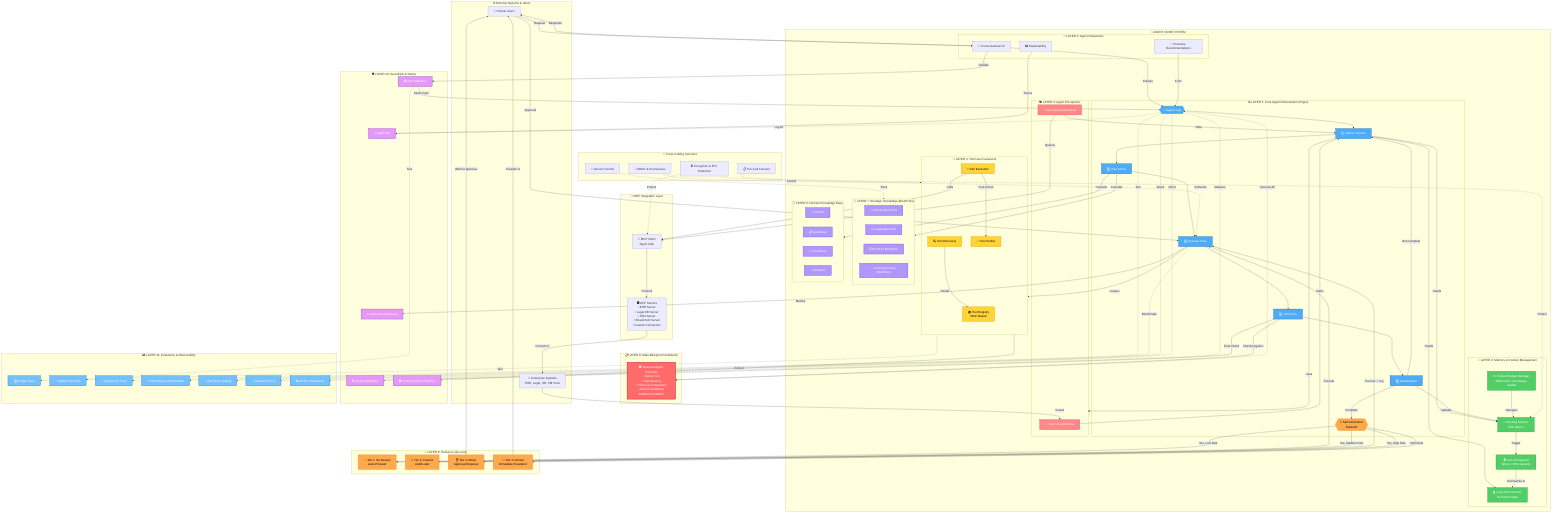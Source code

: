 graph TB
    subgraph External["🌐 External Systems & Users"]
        USER[👤 Human Users]
        EXT_SYS[🏢 Enterprise Systems<br/>EHR, Legal, HR, PM Tools]
    end

    subgraph MetaLayer["📋 LAYER 8: Meta-Blueprint Constitution"]
        META[🛡️ Universal Agent Principles<br/>• Safety First<br/>• Transparency<br/>• Privacy & Compliance<br/>• Ethical Guidelines<br/>ALWAYS LOADED]
    end

    subgraph AgentCore["🤖 AGENT CORE SYSTEM"]
        
        subgraph Layer1["⚙️ LAYER 1: Core Agent Orchestration Engine"]
            LOOP{{"🔄 Agent Loop"}}
            GATHER[1️⃣ Gather Context]
            PLAN[2️⃣ Plan Action]
            ACT[3️⃣ Execute Tools]
            VERIFY[4️⃣ Self-Verify]
            ITERATE[5️⃣ Iterate/Adapt]
            
            LOOP --> GATHER
            GATHER --> PLAN
            PLAN --> ACT
            ACT --> VERIFY
            VERIFY --> ITERATE
            ITERATE -->|Not Complete| GATHER
            ITERATE -->|Complete| HITL
        end

        subgraph Layer2["💾 LAYER 2: Memory & Context Management"]
            WORK_MEM[📝 Working Memory<br/>50K tokens]
            LONG_MEM[🗄️ Long-Term Memory<br/>Persistent State]
            CONTEXT[⚖️ Context Budget Manager<br/>200K total / 12K always-loaded]
            COMPACT[🗜️ Auto-Compaction<br/>When > 80% capacity]
        end

        subgraph Layer3["🔧 LAYER 3: Tool Use Framework"]
            TOOL_REG[📚 Tool Registry<br/>MCP-Based]
            TOOL_DISC[🔍 Tool Discovery]
            TOOL_EXEC[⚡ Tool Execution]
            TOOL_VER[✅ Tool Verifier]
        end

        subgraph Layer4["👁️ LAYER 4: Agent Perceptions"]
            PUSH[📨 Push: Events/Alerts]
            PULL[🔎 Pull: Queries/Retrieval]
        end

        subgraph Layer5["💬 LAYER 5: Agent Interactions"]
            CONV[💭 Conversational UI]
            PROACT[💡 Proactive Recommendations]
            EXPLAIN[📊 Explainability]
        end

        subgraph Layer7["🧠 LAYER 7: Strategic Knowledge (BluePrints)"]
            BP_CLINICAL[🏥 Clinical BluePrints]
            BP_LEGAL[⚖️ Legal BluePrints]
            BP_PRODUCT[📦 Product BluePrints]
            BP_CUSTOM[🎯 Custom Domain BluePrints]
        end

        subgraph Layer6["📖 LAYER 6: Domain Knowledge Base"]
            POLICIES[📜 Policies]
            GUIDELINES[📋 Guidelines]
            PROCEDURES[🔄 Procedures]
            EXAMPLES[💡 Examples]
        end
    end

    subgraph MCPLayer["🔌 MCP Integration Layer"]
        MCP_CLIENT[🔌 MCP Client<br/>Agent Side]
        MCP_SERVERS[🖥️ MCP Servers<br/>• EHR Server<br/>• Legal DB Server<br/>• JIRA Server<br/>• SharePoint Server<br/>• Custom Connectors]
    end

    subgraph Layer9["👥 LAYER 9: Human-in-the-Loop"]
        HITL{{"🚦 Self-Verification<br/>Passed?"}}
        TIER1[✅ Tier 1: No Review<br/>Auto-Proceed]
        TIER2[👀 Tier 2: Passive<br/>Audit Later]
        TIER3[✋ Tier 3: Active<br/>Approval Required]
        TIER4[🚨 Tier 4: Critical<br/>Immediate Escalation]
        
        HITL -->|Yes, Low Risk| TIER1
        HITL -->|Yes, Medium Risk| TIER2
        HITL -->|Yes, High Risk| TIER3
        HITL -->|No/Critical| TIER4
    end

    subgraph Layer10["🛡️ LAYER 10: Guardrails & Safety"]
        SAFETY_INPUT[🔒 Input Validation]
        SAFETY_EXEC[👮 Execution Monitoring]
        SAFETY_OUTPUT[🔍 Output Validation]
        PROMPT_DEF[🛡️ Prompt Injection Defense]
        AUDIT[📝 Audit Trail]
    end

    subgraph Layer11["📊 LAYER 11: Evaluation & Observability"]
        GOLDEN[🏆 Golden Tests]
        SAFETY_TEST[🧪 Safety Test Suite]
        REGRESSION[🔄 Regression Tests]
        PERF[⚡ Performance Benchmarks]
        REDTEAM[🎯 Red Team Testing]
        SHADOW[👥 Shadow Testing]
        METRICS[📈 Metrics Dashboard]
    end

    subgraph CrossCutting["⚡ Cross-Cutting Concerns"]
        RBAC[🔐 RBAC & Permissions]
        CONSENT[📋 Per-Call Consent]
        ENCRYPTION[🔒 Encryption & PHI Protection]
        VERSION[📌 Version Control]
    end

    %% User Interactions
    USER -->|Request| CONV
    CONV -->|Response| USER
    
    %% Meta-Blueprint Always Loaded
    META -.->|Governs All| LOOP
    
    %% Agent Loop Connections
    PLAN -->|Consults| Layer7
    PLAN -->|Consults| Layer6
    GATHER -->|Reads| WORK_MEM
    GATHER -->|Reads| LONG_MEM
    GATHER -->|Uses| Layer4
    ACT -->|Invokes| Layer3
    VERIFY -->|Checks Against| META
    ITERATE -->|Updates| WORK_MEM
    
    %% Memory Management
    WORK_MEM -->|Trigger| COMPACT
    COMPACT -->|Summarize to| LONG_MEM
    CONTEXT -->|Manages| WORK_MEM
    
    %% Tool Execution Flow
    TOOL_EXEC -->|Calls| MCP_CLIENT
    MCP_CLIENT -->|Protocol| MCP_SERVERS
    MCP_SERVERS -->|Connect to| EXT_SYS
    TOOL_DISC -->|Reads| TOOL_REG
    TOOL_EXEC -->|Post-Check| TOOL_VER
    
    %% Perceptions
    EXT_SYS -->|Events| PUSH
    PULL -->|Queries| MCP_CLIENT
    PUSH -->|Alerts| GATHER
    PULL -->|Data| GATHER
    
    %% Interactions
    CONV -->|Initiates| LOOP
    PROACT -->|From| LOOP
    EXPLAIN -->|Traces| AUDIT
    
    %% HITL Flow
    TIER1 -->|Execute| ACT
    TIER2 -->|Execute + Log| ACT
    TIER3 -->|Wait for Approval| USER
    TIER4 -->|Escalate to| USER
    USER -->|Approval| ACT
    
    %% Safety Layer
    CONV -->|Validate| SAFETY_INPUT
    SAFETY_INPUT -->|Clean Input| LOOP
    ACT -->|Monitor| SAFETY_EXEC
    VERIFY -->|Final Check| SAFETY_OUTPUT
    Layer3 -->|Defend| PROMPT_DEF
    LOOP -.->|Log All| AUDIT
    
    %% Evaluation
    LOOP -.->|Measure| METRICS
    Layer3 -.->|Test| GOLDEN
    SAFETY_INPUT -.->|Test| SAFETY_TEST
    LOOP -.->|Test| REGRESSION
    ACT -.->|Benchmark| PERF
    LOOP -.->|Attack| REDTEAM
    LOOP -.->|Mirror| SHADOW
    
    %% Cross-Cutting
    RBAC -.->|Control| Layer3
    CONSENT -.->|Authorize| ACT
    ENCRYPTION -.->|Protect| WORK_MEM
    ENCRYPTION -.->|Protect| MCP_CLIENT
    VERSION -.->|Track| Layer7

    classDef metaStyle fill:#ff6b6b,stroke:#c92a2a,stroke-width:3px,color:#fff
    classDef coreStyle fill:#4dabf7,stroke:#1971c2,stroke-width:2px,color:#fff
    classDef memStyle fill:#51cf66,stroke:#2f9e44,stroke-width:2px,color:#fff
    classDef toolStyle fill:#ffd43b,stroke:#f59f00,stroke-width:2px,color:#000
    classDef perceptionStyle fill:#ff8787,stroke:#fa5252,stroke-width:2px,color:#fff
    classDef knowledgeStyle fill:#b197fc,stroke:#7950f2,stroke-width:2px,color:#fff
    classDef hitlStyle fill:#ffa94d,stroke:#fd7e14,stroke-width:2px,color:#000
    classDef safetyStyle fill:#e599f7,stroke:#ae3ec9,stroke-width:2px,color:#fff
    classDef evalStyle fill:#74c0fc,stroke:#1c7ed6,stroke-width:2px,color:#fff
    
    class META metaStyle
    class LOOP,GATHER,PLAN,ACT,VERIFY,ITERATE coreStyle
    class WORK_MEM,LONG_MEM,CONTEXT,COMPACT memStyle
    class TOOL_REG,TOOL_DISC,TOOL_EXEC,TOOL_VER toolStyle
    class PUSH,PULL perceptionStyle
    class BP_CLINICAL,BP_LEGAL,BP_PRODUCT,BP_CUSTOM,POLICIES,GUIDELINES,PROCEDURES,EXAMPLES knowledgeStyle
    class HITL,TIER1,TIER2,TIER3,TIER4 hitlStyle
    class SAFETY_INPUT,SAFETY_EXEC,SAFETY_OUTPUT,PROMPT_DEF,AUDIT safetyStyle
    class GOLDEN,SAFETY_TEST,REGRESSION,PERF,REDTEAM,SHADOW,METRICS evalStyle
